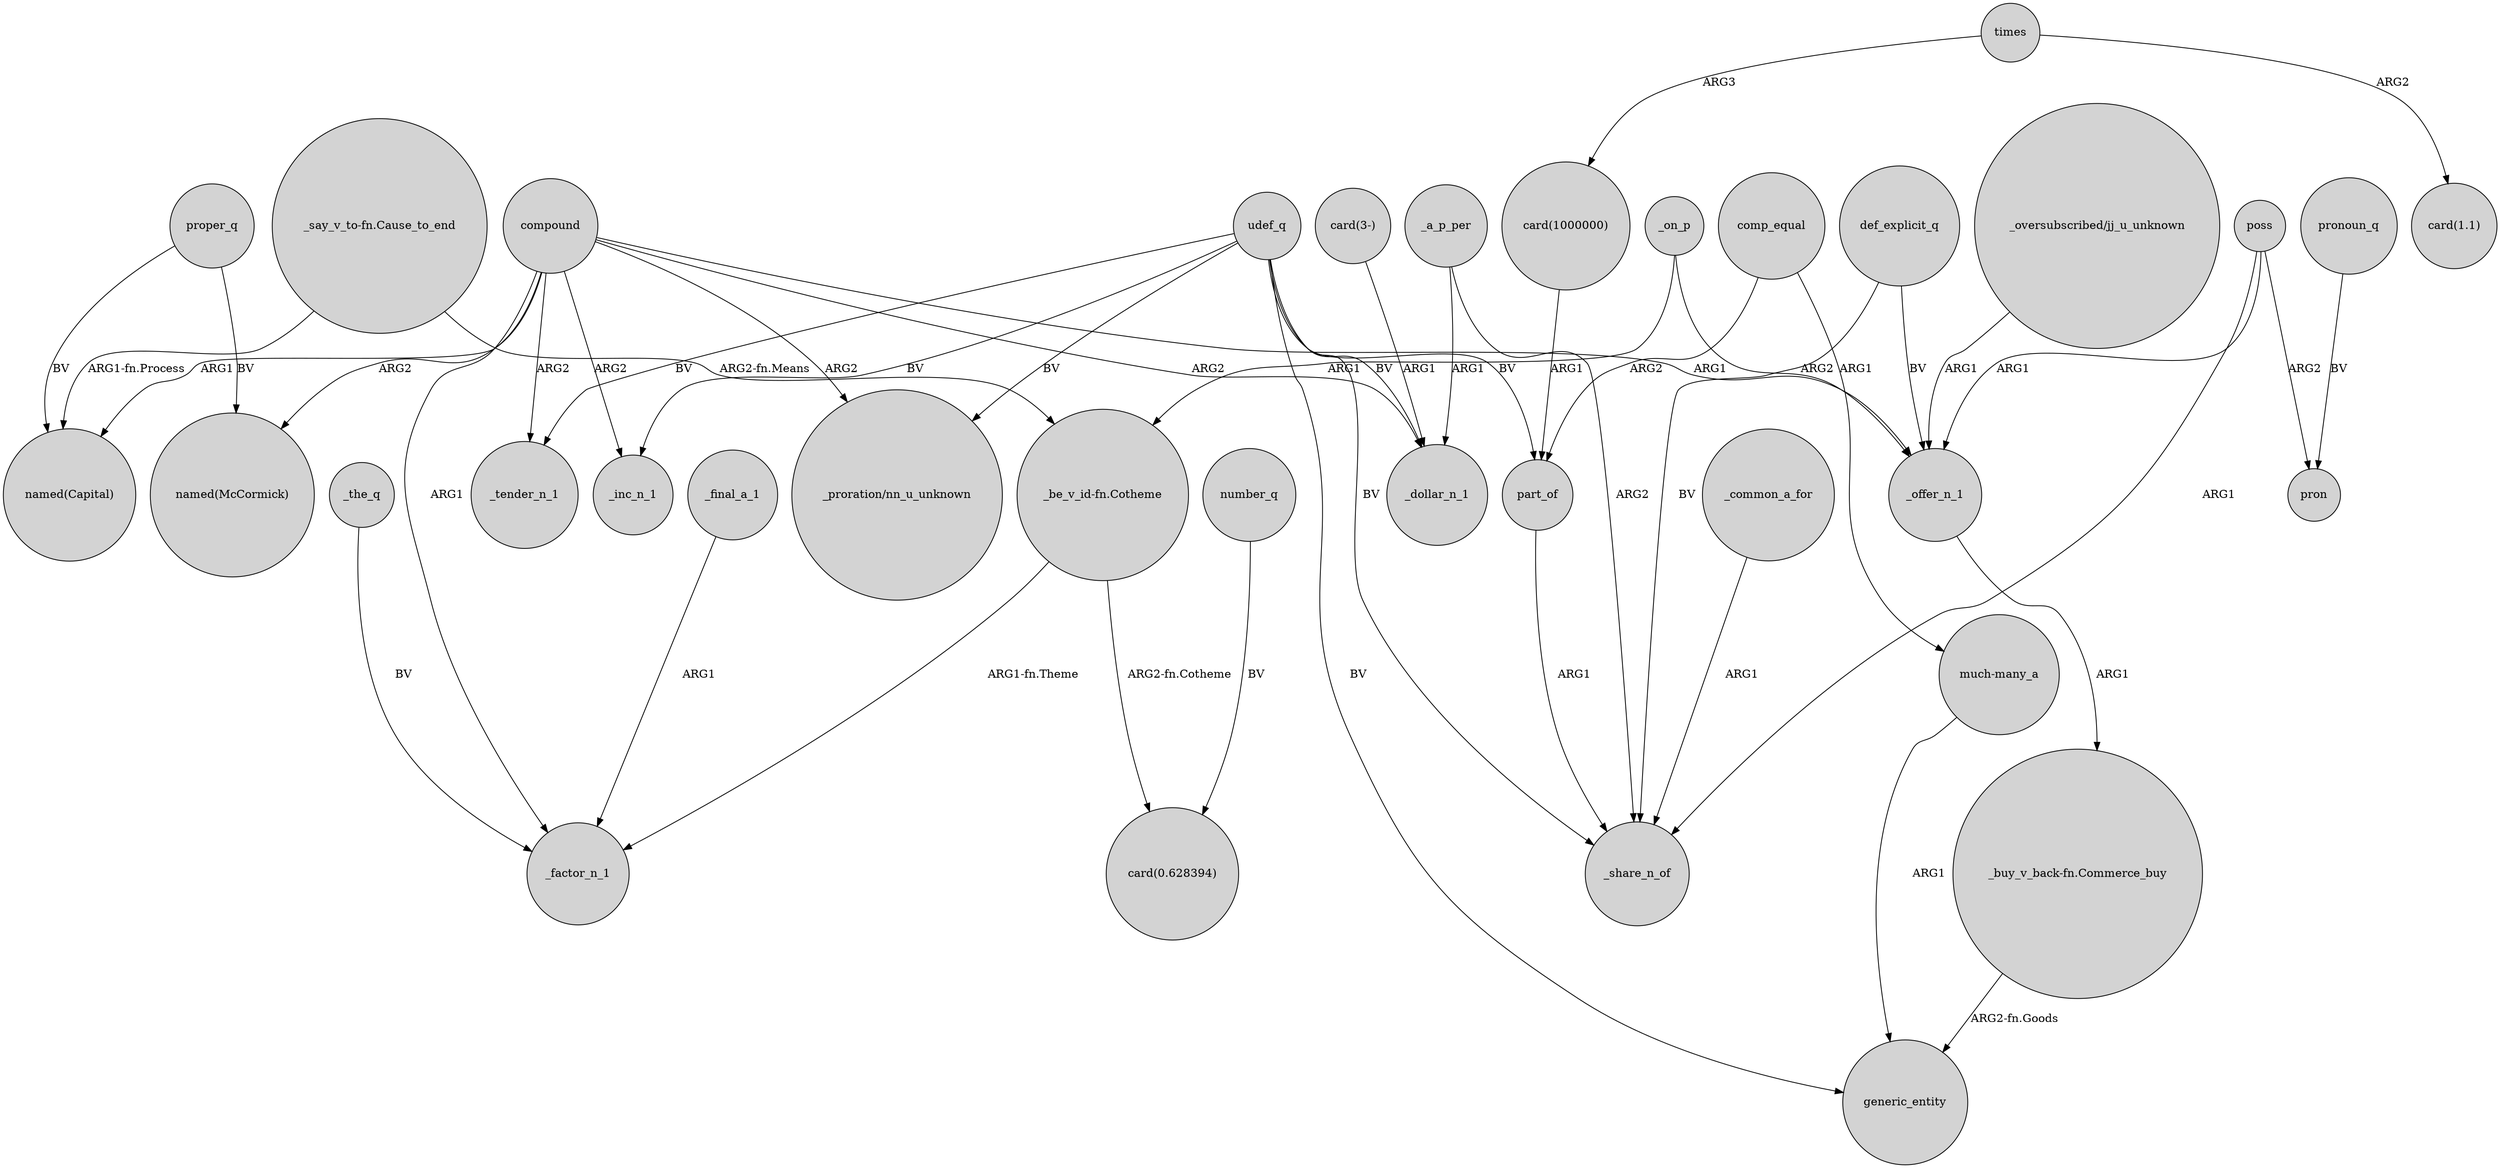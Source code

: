 digraph {
	node [shape=circle style=filled]
	"_say_v_to-fn.Cause_to_end" -> "named(Capital)" [label="ARG1-fn.Process"]
	_on_p -> _offer_n_1 [label=ARG2]
	udef_q -> part_of [label=BV]
	compound -> _factor_n_1 [label=ARG1]
	udef_q -> "_proration/nn_u_unknown" [label=BV]
	proper_q -> "named(Capital)" [label=BV]
	compound -> "named(McCormick)" [label=ARG2]
	def_explicit_q -> _share_n_of [label=BV]
	times -> "card(1000000)" [label=ARG3]
	_on_p -> "_be_v_id-fn.Cotheme" [label=ARG1]
	_common_a_for -> _share_n_of [label=ARG1]
	compound -> "_proration/nn_u_unknown" [label=ARG2]
	compound -> _dollar_n_1 [label=ARG2]
	"_oversubscribed/jj_u_unknown" -> _offer_n_1 [label=ARG1]
	proper_q -> "named(McCormick)" [label=BV]
	"card(3-)" -> _dollar_n_1 [label=ARG1]
	udef_q -> generic_entity [label=BV]
	compound -> _offer_n_1 [label=ARG1]
	number_q -> "card(0.628394)" [label=BV]
	"_say_v_to-fn.Cause_to_end" -> "_be_v_id-fn.Cotheme" [label="ARG2-fn.Means"]
	comp_equal -> "much-many_a" [label=ARG1]
	poss -> _offer_n_1 [label=ARG1]
	udef_q -> _inc_n_1 [label=BV]
	pronoun_q -> pron [label=BV]
	poss -> pron [label=ARG2]
	compound -> _inc_n_1 [label=ARG2]
	udef_q -> _tender_n_1 [label=BV]
	_a_p_per -> _share_n_of [label=ARG2]
	"_be_v_id-fn.Cotheme" -> _factor_n_1 [label="ARG1-fn.Theme"]
	"much-many_a" -> generic_entity [label=ARG1]
	compound -> _tender_n_1 [label=ARG2]
	times -> "card(1.1)" [label=ARG2]
	poss -> _share_n_of [label=ARG1]
	udef_q -> _share_n_of [label=BV]
	"card(1000000)" -> part_of [label=ARG1]
	udef_q -> _dollar_n_1 [label=BV]
	"_be_v_id-fn.Cotheme" -> "card(0.628394)" [label="ARG2-fn.Cotheme"]
	def_explicit_q -> _offer_n_1 [label=BV]
	_a_p_per -> _dollar_n_1 [label=ARG1]
	"_buy_v_back-fn.Commerce_buy" -> generic_entity [label="ARG2-fn.Goods"]
	compound -> "named(Capital)" [label=ARG1]
	_offer_n_1 -> "_buy_v_back-fn.Commerce_buy" [label=ARG1]
	_the_q -> _factor_n_1 [label=BV]
	_final_a_1 -> _factor_n_1 [label=ARG1]
	part_of -> _share_n_of [label=ARG1]
	comp_equal -> part_of [label=ARG2]
}
